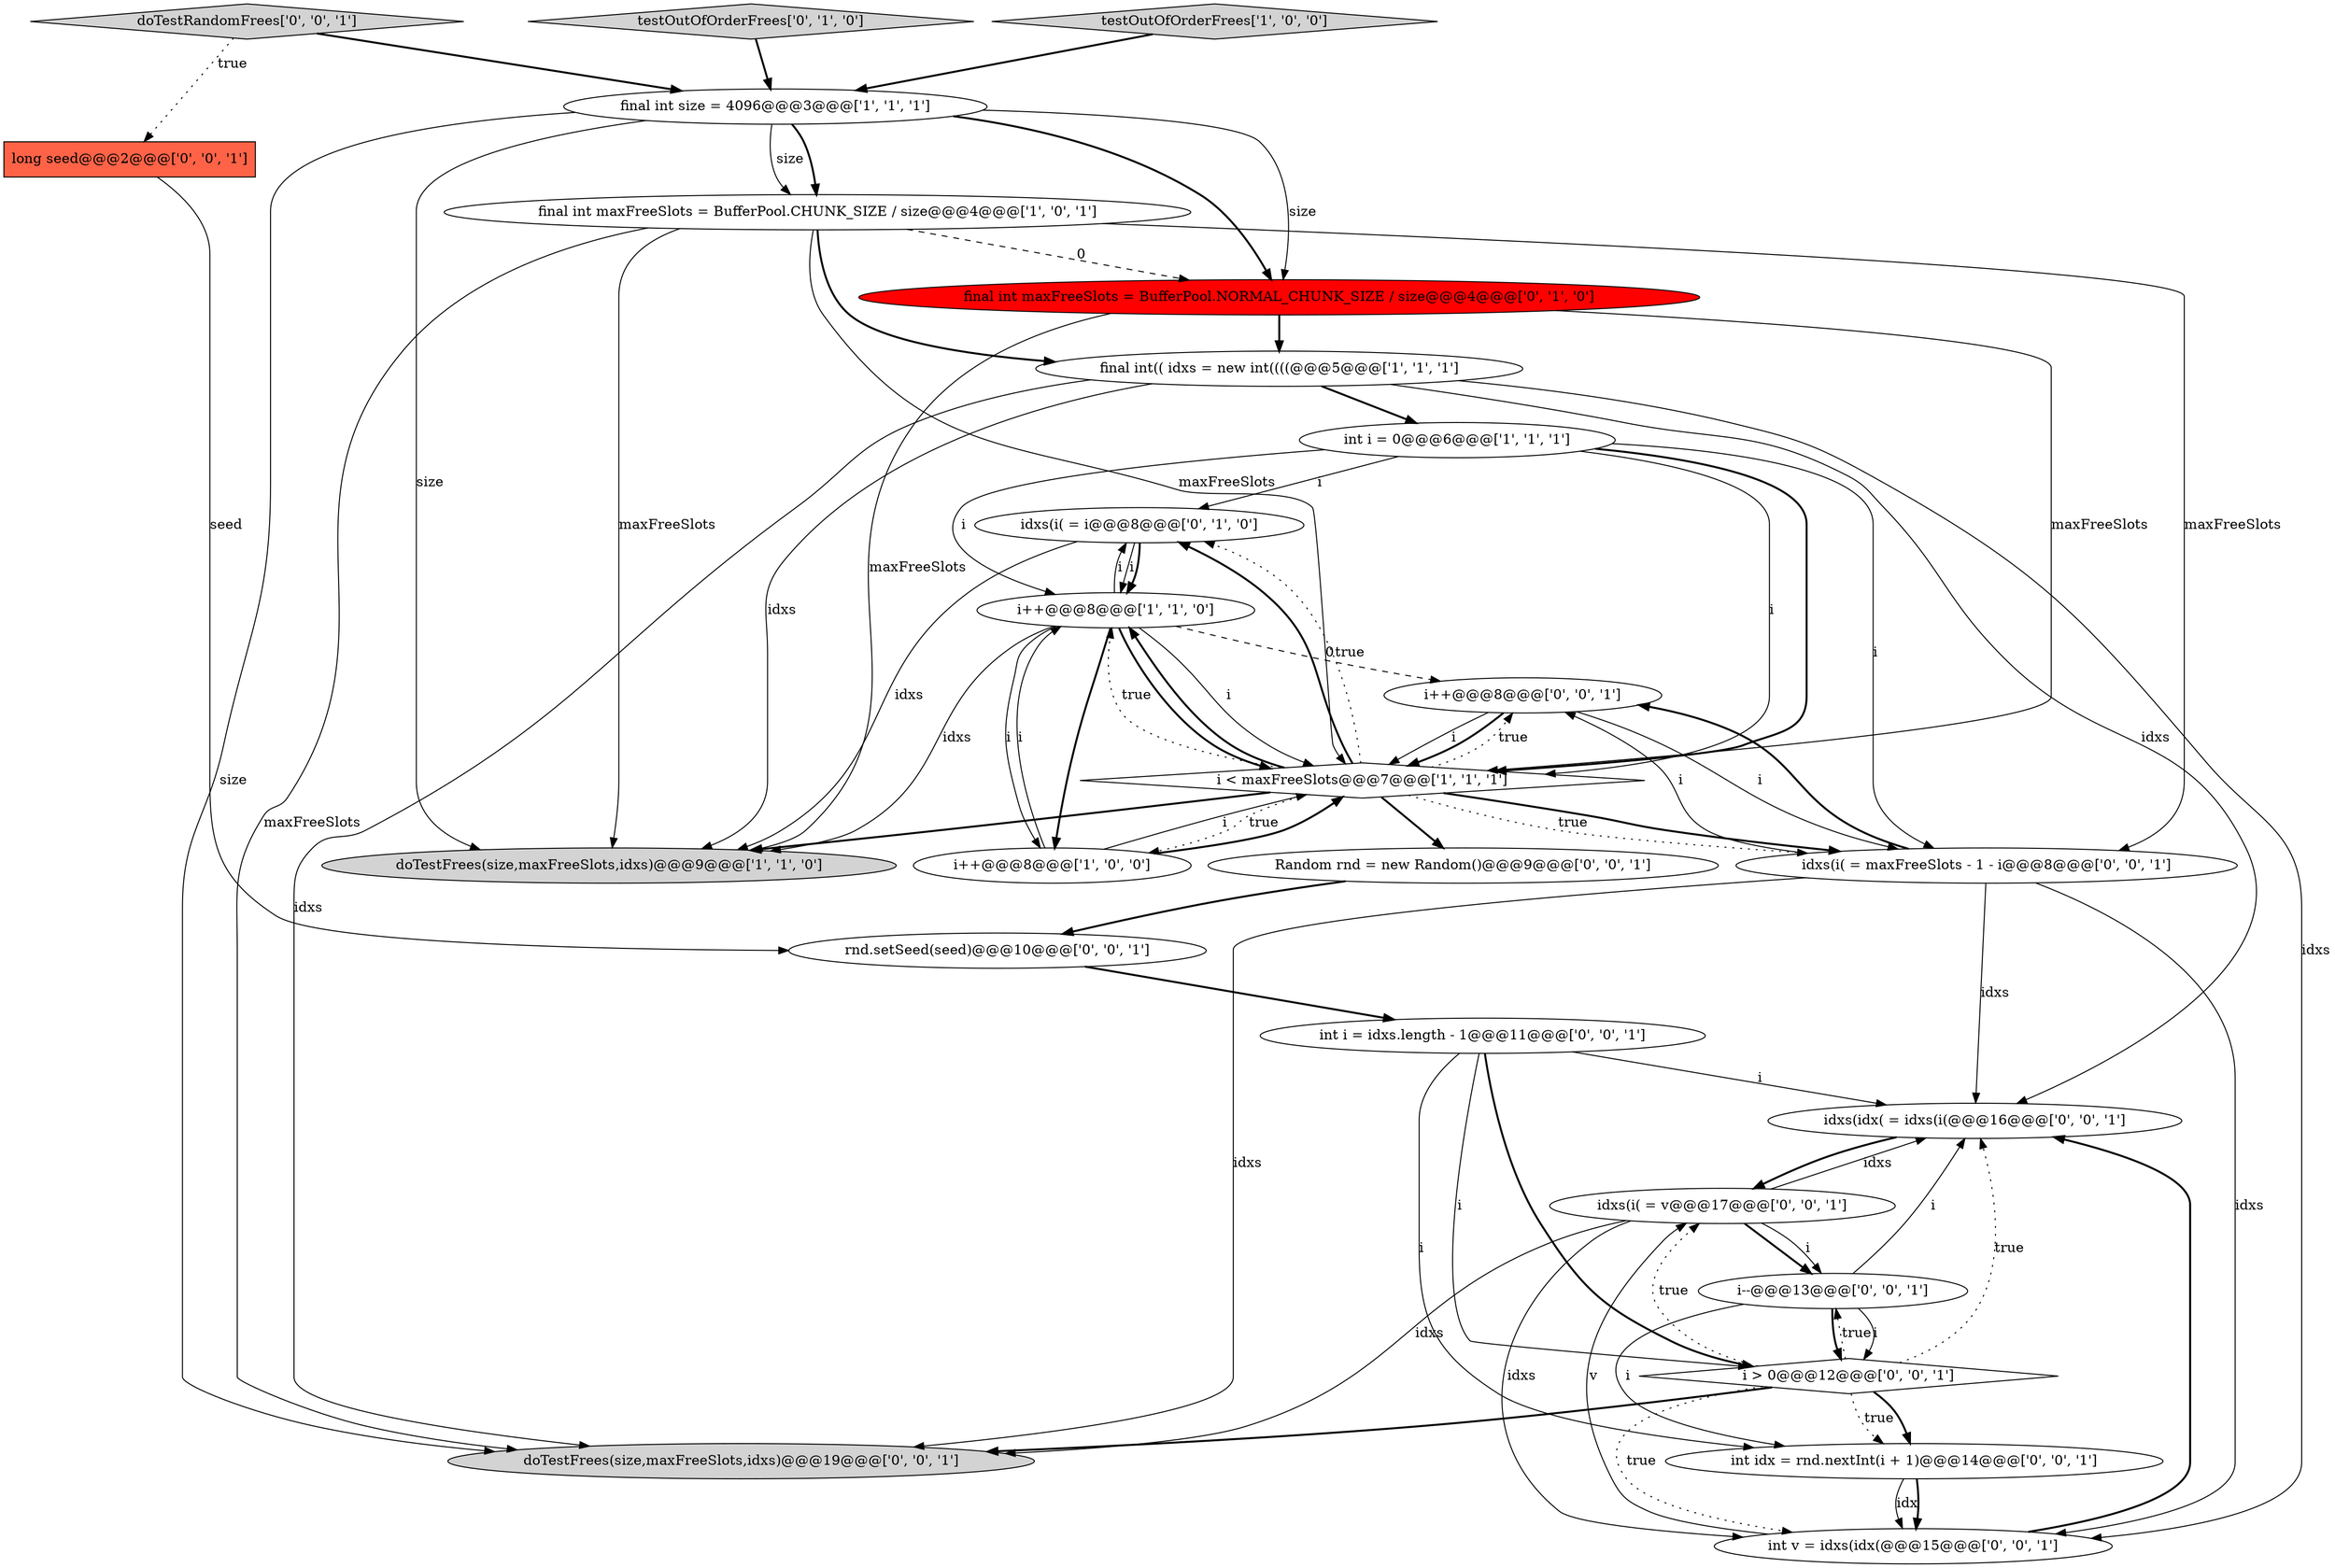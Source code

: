 digraph {
16 [style = filled, label = "rnd.setSeed(seed)@@@10@@@['0', '0', '1']", fillcolor = white, shape = ellipse image = "AAA0AAABBB3BBB"];
22 [style = filled, label = "doTestRandomFrees['0', '0', '1']", fillcolor = lightgray, shape = diamond image = "AAA0AAABBB3BBB"];
20 [style = filled, label = "idxs(idx( = idxs(i(@@@16@@@['0', '0', '1']", fillcolor = white, shape = ellipse image = "AAA0AAABBB3BBB"];
24 [style = filled, label = "i++@@@8@@@['0', '0', '1']", fillcolor = white, shape = ellipse image = "AAA0AAABBB3BBB"];
9 [style = filled, label = "idxs(i( = i@@@8@@@['0', '1', '0']", fillcolor = white, shape = ellipse image = "AAA0AAABBB2BBB"];
21 [style = filled, label = "int v = idxs(idx(@@@15@@@['0', '0', '1']", fillcolor = white, shape = ellipse image = "AAA0AAABBB3BBB"];
10 [style = filled, label = "final int maxFreeSlots = BufferPool.NORMAL_CHUNK_SIZE / size@@@4@@@['0', '1', '0']", fillcolor = red, shape = ellipse image = "AAA1AAABBB2BBB"];
3 [style = filled, label = "final int size = 4096@@@3@@@['1', '1', '1']", fillcolor = white, shape = ellipse image = "AAA0AAABBB1BBB"];
23 [style = filled, label = "int idx = rnd.nextInt(i + 1)@@@14@@@['0', '0', '1']", fillcolor = white, shape = ellipse image = "AAA0AAABBB3BBB"];
8 [style = filled, label = "i++@@@8@@@['1', '1', '0']", fillcolor = white, shape = ellipse image = "AAA0AAABBB1BBB"];
4 [style = filled, label = "doTestFrees(size,maxFreeSlots,idxs)@@@9@@@['1', '1', '0']", fillcolor = lightgray, shape = ellipse image = "AAA0AAABBB1BBB"];
19 [style = filled, label = "idxs(i( = v@@@17@@@['0', '0', '1']", fillcolor = white, shape = ellipse image = "AAA0AAABBB3BBB"];
18 [style = filled, label = "doTestFrees(size,maxFreeSlots,idxs)@@@19@@@['0', '0', '1']", fillcolor = lightgray, shape = ellipse image = "AAA0AAABBB3BBB"];
6 [style = filled, label = "final int maxFreeSlots = BufferPool.CHUNK_SIZE / size@@@4@@@['1', '0', '1']", fillcolor = white, shape = ellipse image = "AAA0AAABBB1BBB"];
14 [style = filled, label = "idxs(i( = maxFreeSlots - 1 - i@@@8@@@['0', '0', '1']", fillcolor = white, shape = ellipse image = "AAA0AAABBB3BBB"];
7 [style = filled, label = "int i = 0@@@6@@@['1', '1', '1']", fillcolor = white, shape = ellipse image = "AAA0AAABBB1BBB"];
11 [style = filled, label = "testOutOfOrderFrees['0', '1', '0']", fillcolor = lightgray, shape = diamond image = "AAA0AAABBB2BBB"];
2 [style = filled, label = "testOutOfOrderFrees['1', '0', '0']", fillcolor = lightgray, shape = diamond image = "AAA0AAABBB1BBB"];
15 [style = filled, label = "Random rnd = new Random()@@@9@@@['0', '0', '1']", fillcolor = white, shape = ellipse image = "AAA0AAABBB3BBB"];
17 [style = filled, label = "long seed@@@2@@@['0', '0', '1']", fillcolor = tomato, shape = box image = "AAA0AAABBB3BBB"];
0 [style = filled, label = "final int(( idxs = new int((((@@@5@@@['1', '1', '1']", fillcolor = white, shape = ellipse image = "AAA0AAABBB1BBB"];
13 [style = filled, label = "i > 0@@@12@@@['0', '0', '1']", fillcolor = white, shape = diamond image = "AAA0AAABBB3BBB"];
5 [style = filled, label = "i++@@@8@@@['1', '0', '0']", fillcolor = white, shape = ellipse image = "AAA0AAABBB1BBB"];
12 [style = filled, label = "int i = idxs.length - 1@@@11@@@['0', '0', '1']", fillcolor = white, shape = ellipse image = "AAA0AAABBB3BBB"];
1 [style = filled, label = "i < maxFreeSlots@@@7@@@['1', '1', '1']", fillcolor = white, shape = diamond image = "AAA0AAABBB1BBB"];
25 [style = filled, label = "i--@@@13@@@['0', '0', '1']", fillcolor = white, shape = ellipse image = "AAA0AAABBB3BBB"];
14->24 [style = bold, label=""];
7->1 [style = solid, label="i"];
13->20 [style = dotted, label="true"];
7->9 [style = solid, label="i"];
23->21 [style = solid, label="idx"];
8->1 [style = bold, label=""];
6->4 [style = solid, label="maxFreeSlots"];
14->18 [style = solid, label="idxs"];
3->10 [style = solid, label="size"];
13->21 [style = dotted, label="true"];
19->20 [style = solid, label="idxs"];
6->18 [style = solid, label="maxFreeSlots"];
9->8 [style = solid, label="i"];
10->4 [style = solid, label="maxFreeSlots"];
9->4 [style = solid, label="idxs"];
12->23 [style = solid, label="i"];
8->4 [style = solid, label="idxs"];
0->21 [style = solid, label="idxs"];
1->4 [style = bold, label=""];
7->1 [style = bold, label=""];
19->21 [style = solid, label="idxs"];
12->20 [style = solid, label="i"];
13->25 [style = dotted, label="true"];
6->14 [style = solid, label="maxFreeSlots"];
13->19 [style = dotted, label="true"];
9->8 [style = bold, label=""];
19->25 [style = bold, label=""];
13->23 [style = dotted, label="true"];
0->7 [style = bold, label=""];
3->10 [style = bold, label=""];
14->20 [style = solid, label="idxs"];
19->25 [style = solid, label="i"];
5->1 [style = bold, label=""];
14->24 [style = solid, label="i"];
24->14 [style = solid, label="i"];
10->0 [style = bold, label=""];
1->8 [style = dotted, label="true"];
10->1 [style = solid, label="maxFreeSlots"];
20->19 [style = bold, label=""];
25->23 [style = solid, label="i"];
13->18 [style = bold, label=""];
6->1 [style = solid, label="maxFreeSlots"];
5->8 [style = solid, label="i"];
1->8 [style = bold, label=""];
25->20 [style = solid, label="i"];
2->3 [style = bold, label=""];
0->18 [style = solid, label="idxs"];
3->6 [style = solid, label="size"];
3->6 [style = bold, label=""];
14->21 [style = solid, label="idxs"];
1->9 [style = bold, label=""];
6->10 [style = dashed, label="0"];
12->13 [style = bold, label=""];
24->1 [style = solid, label="i"];
11->3 [style = bold, label=""];
1->9 [style = dotted, label="true"];
24->1 [style = bold, label=""];
0->4 [style = solid, label="idxs"];
7->8 [style = solid, label="i"];
17->16 [style = solid, label="seed"];
7->14 [style = solid, label="i"];
19->18 [style = solid, label="idxs"];
21->19 [style = solid, label="v"];
25->13 [style = bold, label=""];
1->15 [style = bold, label=""];
1->24 [style = dotted, label="true"];
6->0 [style = bold, label=""];
1->14 [style = dotted, label="true"];
3->4 [style = solid, label="size"];
8->24 [style = dashed, label="0"];
5->1 [style = solid, label="i"];
8->9 [style = solid, label="i"];
15->16 [style = bold, label=""];
22->3 [style = bold, label=""];
21->20 [style = bold, label=""];
8->5 [style = bold, label=""];
23->21 [style = bold, label=""];
8->5 [style = solid, label="i"];
8->1 [style = solid, label="i"];
12->13 [style = solid, label="i"];
13->23 [style = bold, label=""];
3->18 [style = solid, label="size"];
1->14 [style = bold, label=""];
22->17 [style = dotted, label="true"];
0->20 [style = solid, label="idxs"];
16->12 [style = bold, label=""];
1->5 [style = dotted, label="true"];
25->13 [style = solid, label="i"];
}
